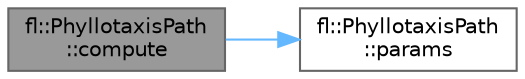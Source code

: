 digraph "fl::PhyllotaxisPath::compute"
{
 // INTERACTIVE_SVG=YES
 // LATEX_PDF_SIZE
  bgcolor="transparent";
  edge [fontname=Helvetica,fontsize=10,labelfontname=Helvetica,labelfontsize=10];
  node [fontname=Helvetica,fontsize=10,shape=box,height=0.2,width=0.4];
  rankdir="LR";
  Node1 [id="Node000001",label="fl::PhyllotaxisPath\l::compute",height=0.2,width=0.4,color="gray40", fillcolor="grey60", style="filled", fontcolor="black",tooltip=" "];
  Node1 -> Node2 [id="edge1_Node000001_Node000002",color="steelblue1",style="solid",tooltip=" "];
  Node2 [id="Node000002",label="fl::PhyllotaxisPath\l::params",height=0.2,width=0.4,color="grey40", fillcolor="white", style="filled",URL="$df/d1d/classfl_1_1_phyllotaxis_path_a1f888b5f2424e2c47d614978d4787abf.html#a1f888b5f2424e2c47d614978d4787abf",tooltip=" "];
}
